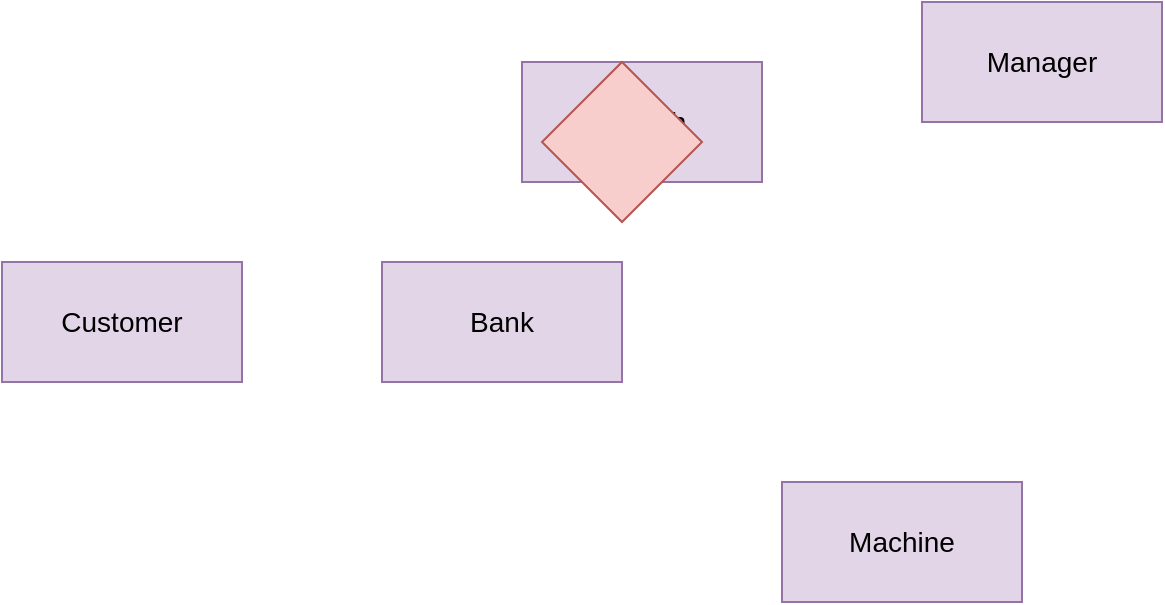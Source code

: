 <mxfile version="14.7.8" type="github">
  <diagram id="N7dAc7i6q-j8nMMvrxSa" name="Page-1">
    <mxGraphModel dx="1424" dy="841" grid="1" gridSize="10" guides="1" tooltips="1" connect="1" arrows="1" fold="1" page="1" pageScale="1" pageWidth="850" pageHeight="1100" math="0" shadow="0">
      <root>
        <mxCell id="0" />
        <mxCell id="1" parent="0" />
        <mxCell id="MOcLNxbPNESvrSoRyMn9-1" value="&lt;font style=&quot;font-size: 14px&quot;&gt;Bank&lt;/font&gt;" style="rounded=0;whiteSpace=wrap;html=1;fillColor=#e1d5e7;strokeColor=#9673a6;" vertex="1" parent="1">
          <mxGeometry x="150" y="390" width="120" height="60" as="geometry" />
        </mxCell>
        <mxCell id="MOcLNxbPNESvrSoRyMn9-6" value="&lt;font style=&quot;font-size: 14px&quot;&gt;Customer&lt;/font&gt;" style="rounded=0;whiteSpace=wrap;html=1;fillColor=#e1d5e7;strokeColor=#9673a6;" vertex="1" parent="1">
          <mxGeometry x="-40" y="390" width="120" height="60" as="geometry" />
        </mxCell>
        <mxCell id="MOcLNxbPNESvrSoRyMn9-7" value="&lt;font style=&quot;font-size: 14px&quot;&gt;Branch&lt;/font&gt;" style="rounded=0;whiteSpace=wrap;html=1;fillColor=#e1d5e7;strokeColor=#9673a6;" vertex="1" parent="1">
          <mxGeometry x="220" y="290" width="120" height="60" as="geometry" />
        </mxCell>
        <mxCell id="MOcLNxbPNESvrSoRyMn9-8" value="&lt;font style=&quot;font-size: 14px&quot;&gt;Manager&lt;/font&gt;" style="rounded=0;whiteSpace=wrap;html=1;fillColor=#e1d5e7;strokeColor=#9673a6;" vertex="1" parent="1">
          <mxGeometry x="420" y="260" width="120" height="60" as="geometry" />
        </mxCell>
        <mxCell id="MOcLNxbPNESvrSoRyMn9-10" value="&lt;font style=&quot;font-size: 14px&quot;&gt;Machine&lt;/font&gt;" style="rounded=0;whiteSpace=wrap;html=1;fillColor=#e1d5e7;strokeColor=#9673a6;" vertex="1" parent="1">
          <mxGeometry x="350" y="500" width="120" height="60" as="geometry" />
        </mxCell>
        <mxCell id="MOcLNxbPNESvrSoRyMn9-12" value="" style="rhombus;whiteSpace=wrap;html=1;fillColor=#f8cecc;strokeColor=#b85450;" vertex="1" parent="1">
          <mxGeometry x="230" y="290" width="80" height="80" as="geometry" />
        </mxCell>
      </root>
    </mxGraphModel>
  </diagram>
</mxfile>
